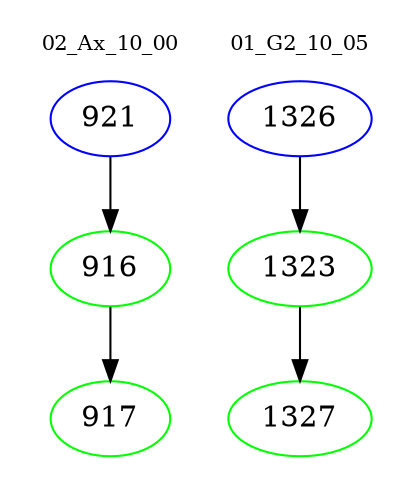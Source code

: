 digraph{
subgraph cluster_0 {
color = white
label = "02_Ax_10_00";
fontsize=10;
T0_921 [label="921", color="blue"]
T0_921 -> T0_916 [color="black"]
T0_916 [label="916", color="green"]
T0_916 -> T0_917 [color="black"]
T0_917 [label="917", color="green"]
}
subgraph cluster_1 {
color = white
label = "01_G2_10_05";
fontsize=10;
T1_1326 [label="1326", color="blue"]
T1_1326 -> T1_1323 [color="black"]
T1_1323 [label="1323", color="green"]
T1_1323 -> T1_1327 [color="black"]
T1_1327 [label="1327", color="green"]
}
}
